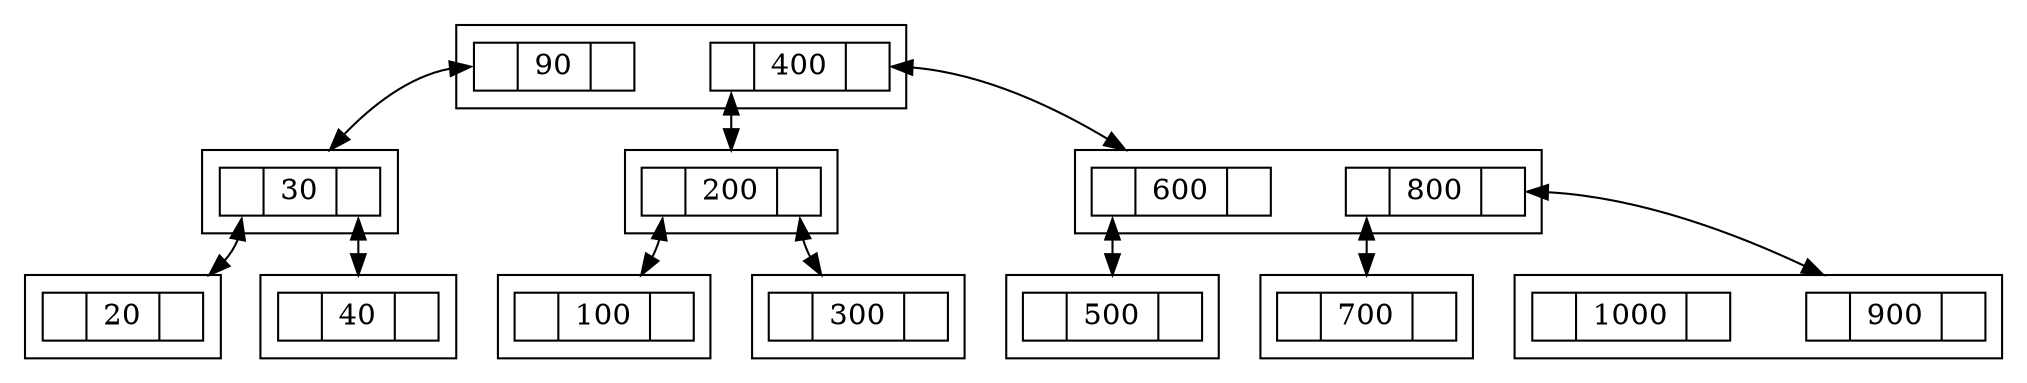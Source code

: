 digraph G {
	node [height=.1 shape=record]
	edge [dir=both]
	nodesep=0.5
	compound=true
	subgraph cluster_raiz {
		graph [rankdir=LR]
		nodo0_0 [label="<f0> |<f1>90|<f2>"]
	}
	subgraph "cluster_nodo1|nodo0_0I|0_contenedor" {
		graph [rankdir=LR]
		"nodo1|nodo0_0I|0" [label="<f0> |<f1>30|<f2>"]
	}
	subgraph "cluster_nodo2|nodo1|nodo0_0I|0I|0_contenedor" {
		graph [rankdir=LR]
		"nodo2|nodo1|nodo0_0I|0I|0" [label="<f0> |<f1>20|<f2>"]
	}
	"nodo1|nodo0_0I|0":f0 -> "nodo2|nodo1|nodo0_0I|0I|0" [lhead="cluster_nodo2|nodo1|nodo0_0I|0I|0_contenedor"]
	subgraph "cluster_nodo1|nodo0_0I|0_contenedor" {
		graph [rankdir=LR]
		"nodo1|nodo0_0I|0" [label="<f0> |<f1>30|<f2>"]
	}
	subgraph "cluster_nodo2|nodo1|nodo0_0I|0D|0_contenedor" {
		graph [rankdir=LR]
		"nodo2|nodo1|nodo0_0I|0D|0" [label="<f0> |<f1>40|<f2>"]
	}
	"nodo1|nodo0_0I|0":f2 -> "nodo2|nodo1|nodo0_0I|0D|0" [lhead="cluster_nodo2|nodo1|nodo0_0I|0D|0_contenedor"]
	nodo0_0:f0 -> "nodo1|nodo0_0I|0" [lhead="cluster_nodo1|nodo0_0I|0_contenedor"]
	subgraph cluster_raiz {
		graph [rankdir=LR]
		nodo0_1 [label="<f0> |<f1>400|<f2>"]
	}
	subgraph "cluster_nodo1|nodo0_1I|0_contenedor" {
		graph [rankdir=LR]
		"nodo1|nodo0_1I|0" [label="<f0> |<f1>200|<f2>"]
	}
	subgraph "cluster_nodo2|nodo1|nodo0_1I|0I|0_contenedor" {
		graph [rankdir=LR]
		"nodo2|nodo1|nodo0_1I|0I|0" [label="<f0> |<f1>100|<f2>"]
	}
	"nodo1|nodo0_1I|0":f0 -> "nodo2|nodo1|nodo0_1I|0I|0" [lhead="cluster_nodo2|nodo1|nodo0_1I|0I|0_contenedor"]
	subgraph "cluster_nodo1|nodo0_1I|0_contenedor" {
		graph [rankdir=LR]
		"nodo1|nodo0_1I|0" [label="<f0> |<f1>200|<f2>"]
	}
	subgraph "cluster_nodo2|nodo1|nodo0_1I|0D|0_contenedor" {
		graph [rankdir=LR]
		"nodo2|nodo1|nodo0_1I|0D|0" [label="<f0> |<f1>300|<f2>"]
	}
	"nodo1|nodo0_1I|0":f2 -> "nodo2|nodo1|nodo0_1I|0D|0" [lhead="cluster_nodo2|nodo1|nodo0_1I|0D|0_contenedor"]
	nodo0_1:f0 -> "nodo1|nodo0_1I|0" [lhead="cluster_nodo1|nodo0_1I|0_contenedor"]
	subgraph cluster_raiz {
		graph [rankdir=LR]
		nodo0_1 [label="<f0> |<f1>400|<f2>"]
	}
	subgraph "cluster_nodo1|nodo0_1D|0_contenedor" {
		graph [rankdir=LR]
		"nodo1|nodo0_1D|0" [label="<f0> |<f1>600|<f2>"]
	}
	subgraph "cluster_nodo2|nodo1|nodo0_1D|0I|0_contenedor" {
		graph [rankdir=LR]
		"nodo2|nodo1|nodo0_1D|0I|0" [label="<f0> |<f1>500|<f2>"]
	}
	"nodo1|nodo0_1D|0":f0 -> "nodo2|nodo1|nodo0_1D|0I|0" [lhead="cluster_nodo2|nodo1|nodo0_1D|0I|0_contenedor"]
	subgraph "cluster_nodo1|nodo0_1D|0_contenedor" {
		graph [rankdir=LR]
		"nodo1|nodo0_1D|1" [label="<f0> |<f1>800|<f2>"]
	}
	subgraph "cluster_nodo2|nodo1|nodo0_1D|1I|0_contenedor" {
		graph [rankdir=LR]
		"nodo2|nodo1|nodo0_1D|1I|0" [label="<f0> |<f1>700|<f2>"]
	}
	"nodo1|nodo0_1D|1":f0 -> "nodo2|nodo1|nodo0_1D|1I|0" [lhead="cluster_nodo2|nodo1|nodo0_1D|1I|0_contenedor"]
	subgraph "cluster_nodo1|nodo0_1D|0_contenedor" {
		graph [rankdir=LR]
		"nodo1|nodo0_1D|1" [label="<f0> |<f1>800|<f2>"]
	}
	subgraph "cluster_nodo2|nodo1|nodo0_1D|1D|0_contenedor" {
		graph [rankdir=LR]
		"nodo2|nodo1|nodo0_1D|1D|0" [label="<f0> |<f1>900|<f2>"]
	}
	subgraph "cluster_nodo2|nodo1|nodo0_1D|1D|0_contenedor" {
		graph [rankdir=LR]
		"nodo2|nodo1|nodo0_1D|1D|1" [label="<f0> |<f1>1000|<f2>"]
	}
	"nodo1|nodo0_1D|1":f2 -> "nodo2|nodo1|nodo0_1D|1D|0" [lhead="cluster_nodo2|nodo1|nodo0_1D|1D|0_contenedor"]
	nodo0_1:f2 -> "nodo1|nodo0_1D|0" [lhead="cluster_nodo1|nodo0_1D|0_contenedor"]
}
